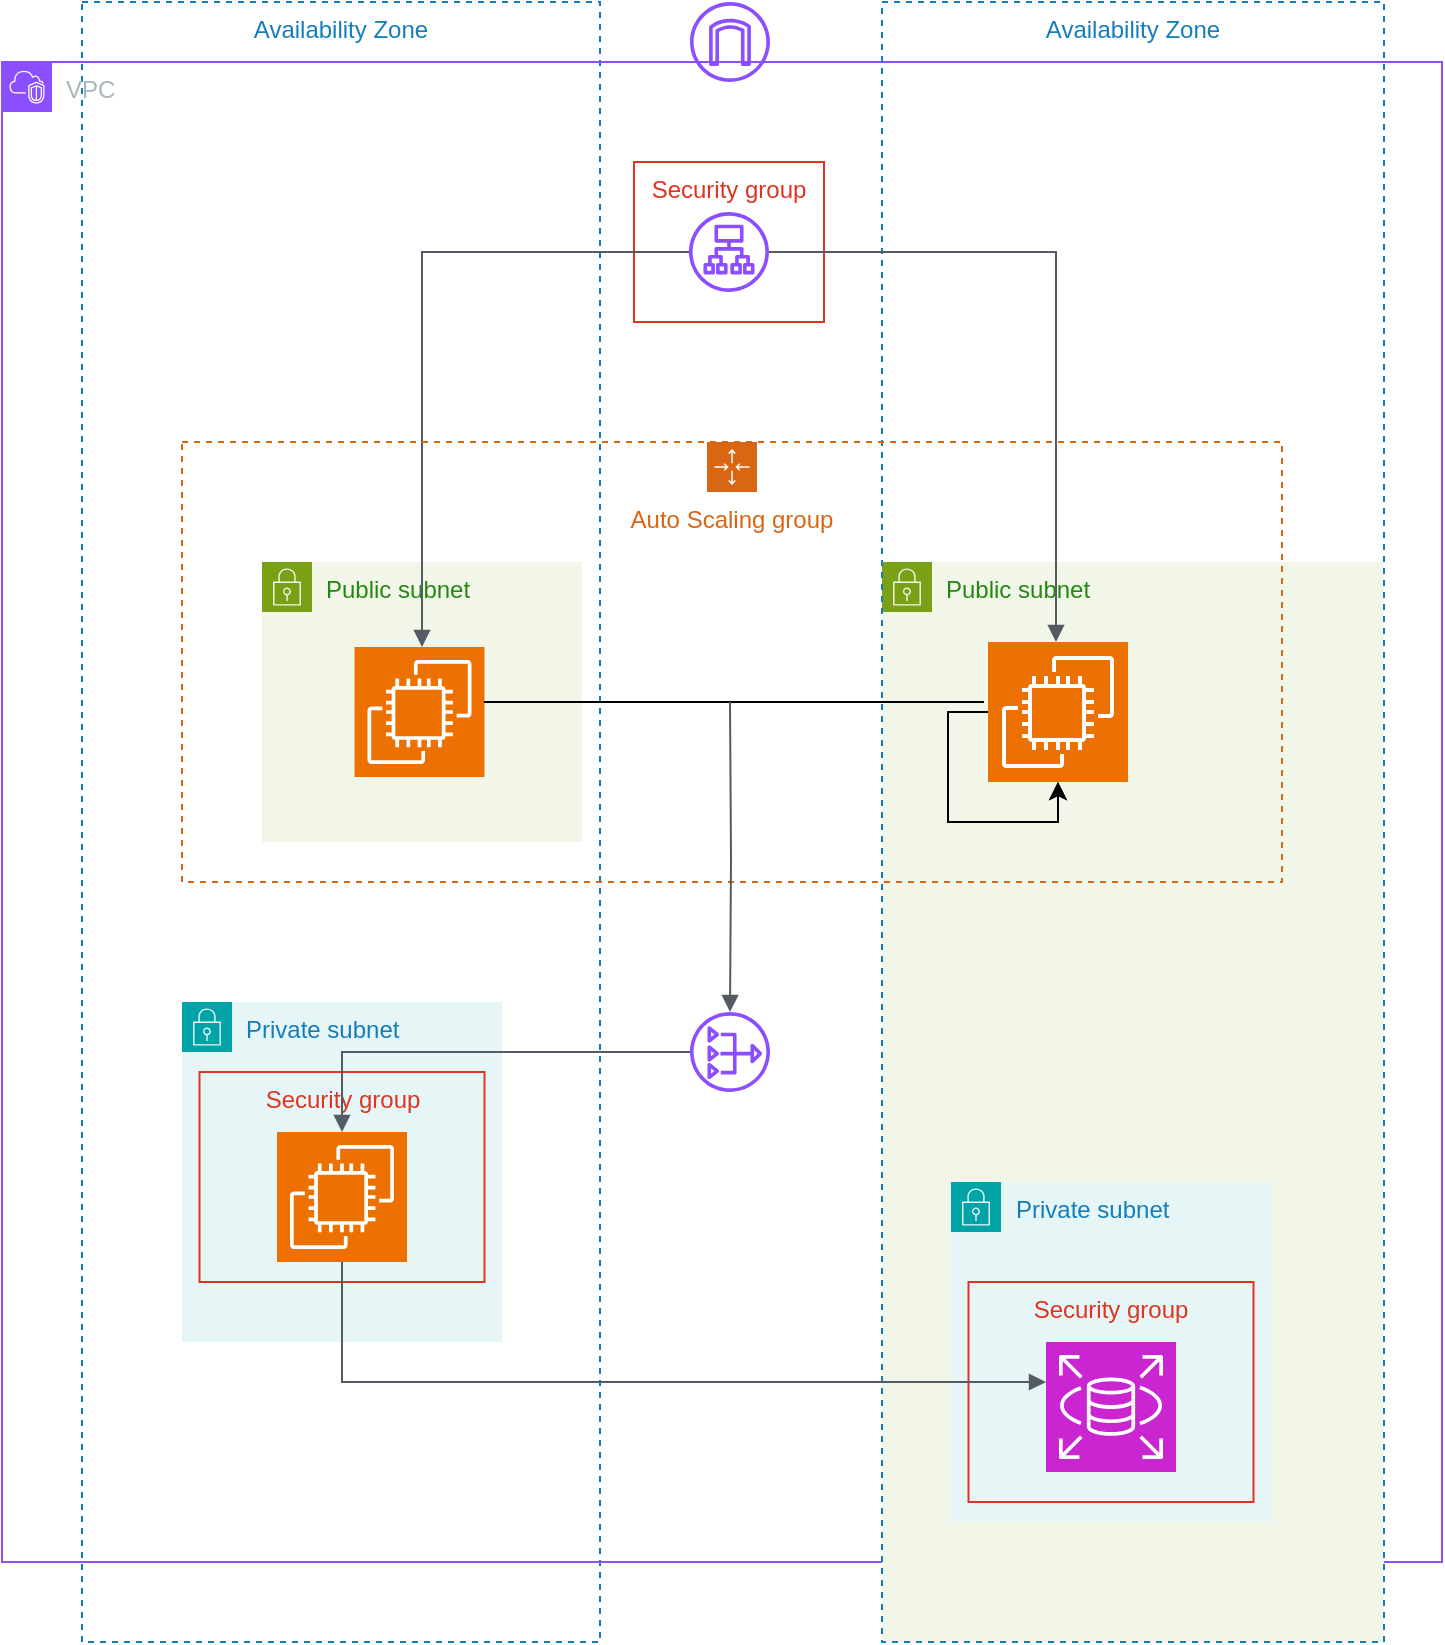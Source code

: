 <mxfile version="27.1.6">
  <diagram name="페이지-1" id="sWINlGlDMffN-wUPXl0F">
    <mxGraphModel dx="1703" dy="1855" grid="1" gridSize="10" guides="1" tooltips="1" connect="1" arrows="1" fold="1" page="1" pageScale="1" pageWidth="827" pageHeight="1169" math="0" shadow="0">
      <root>
        <mxCell id="0" />
        <mxCell id="1" parent="0" />
        <mxCell id="j3VuG2Yy0K6IMK1k3K5E-21" value="Availability Zone" style="fillColor=none;strokeColor=#147EBA;dashed=1;verticalAlign=top;fontStyle=0;fontColor=#147EBA;whiteSpace=wrap;html=1;" parent="1" vertex="1">
          <mxGeometry x="89" y="210" width="259" height="820" as="geometry" />
        </mxCell>
        <mxCell id="j3VuG2Yy0K6IMK1k3K5E-3" value="VPC" style="points=[[0,0],[0.25,0],[0.5,0],[0.75,0],[1,0],[1,0.25],[1,0.5],[1,0.75],[1,1],[0.75,1],[0.5,1],[0.25,1],[0,1],[0,0.75],[0,0.5],[0,0.25]];outlineConnect=0;gradientColor=none;html=1;whiteSpace=wrap;fontSize=12;fontStyle=0;container=1;pointerEvents=0;collapsible=0;recursiveResize=0;shape=mxgraph.aws4.group;grIcon=mxgraph.aws4.group_vpc2;strokeColor=#8C4FFF;fillColor=none;verticalAlign=top;align=left;spacingLeft=30;fontColor=#AAB7B8;dashed=0;" parent="1" vertex="1">
          <mxGeometry x="49" y="240" width="720" height="750" as="geometry" />
        </mxCell>
        <mxCell id="j3VuG2Yy0K6IMK1k3K5E-24" value="" style="sketch=0;outlineConnect=0;fontColor=#232F3E;gradientColor=none;fillColor=#8C4FFF;strokeColor=none;dashed=0;verticalLabelPosition=bottom;verticalAlign=top;align=center;html=1;fontSize=12;fontStyle=0;aspect=fixed;pointerEvents=1;shape=mxgraph.aws4.application_load_balancer;" parent="j3VuG2Yy0K6IMK1k3K5E-3" vertex="1">
          <mxGeometry x="343.5" y="75" width="40" height="40" as="geometry" />
        </mxCell>
        <mxCell id="j3VuG2Yy0K6IMK1k3K5E-36" value="Security group" style="fillColor=none;strokeColor=#DD3522;verticalAlign=top;fontStyle=0;fontColor=#DD3522;whiteSpace=wrap;html=1;" parent="j3VuG2Yy0K6IMK1k3K5E-3" vertex="1">
          <mxGeometry x="316" y="50" width="95" height="80" as="geometry" />
        </mxCell>
        <mxCell id="j3VuG2Yy0K6IMK1k3K5E-13" value="Private subnet" style="points=[[0,0],[0.25,0],[0.5,0],[0.75,0],[1,0],[1,0.25],[1,0.5],[1,0.75],[1,1],[0.75,1],[0.5,1],[0.25,1],[0,1],[0,0.75],[0,0.5],[0,0.25]];outlineConnect=0;gradientColor=none;html=1;whiteSpace=wrap;fontSize=12;fontStyle=0;container=1;pointerEvents=0;collapsible=0;recursiveResize=0;shape=mxgraph.aws4.group;grIcon=mxgraph.aws4.group_security_group;grStroke=0;strokeColor=#00A4A6;fillColor=#E6F6F7;verticalAlign=top;align=left;spacingLeft=30;fontColor=#147EBA;dashed=0;" parent="j3VuG2Yy0K6IMK1k3K5E-3" vertex="1">
          <mxGeometry x="90" y="470" width="160" height="170" as="geometry" />
        </mxCell>
        <mxCell id="j3VuG2Yy0K6IMK1k3K5E-26" value="" style="sketch=0;points=[[0,0,0],[0.25,0,0],[0.5,0,0],[0.75,0,0],[1,0,0],[0,1,0],[0.25,1,0],[0.5,1,0],[0.75,1,0],[1,1,0],[0,0.25,0],[0,0.5,0],[0,0.75,0],[1,0.25,0],[1,0.5,0],[1,0.75,0]];outlineConnect=0;fontColor=#232F3E;fillColor=#ED7100;strokeColor=#ffffff;dashed=0;verticalLabelPosition=bottom;verticalAlign=top;align=center;html=1;fontSize=12;fontStyle=0;aspect=fixed;shape=mxgraph.aws4.resourceIcon;resIcon=mxgraph.aws4.ec2;" parent="j3VuG2Yy0K6IMK1k3K5E-13" vertex="1">
          <mxGeometry x="47.5" y="65" width="65" height="65" as="geometry" />
        </mxCell>
        <mxCell id="j3VuG2Yy0K6IMK1k3K5E-39" value="Security group" style="fillColor=none;strokeColor=#DD3522;verticalAlign=top;fontStyle=0;fontColor=#DD3522;whiteSpace=wrap;html=1;" parent="j3VuG2Yy0K6IMK1k3K5E-13" vertex="1">
          <mxGeometry x="8.75" y="35" width="142.5" height="105" as="geometry" />
        </mxCell>
        <mxCell id="j3VuG2Yy0K6IMK1k3K5E-6" value="Public subnet" style="points=[[0,0],[0.25,0],[0.5,0],[0.75,0],[1,0],[1,0.25],[1,0.5],[1,0.75],[1,1],[0.75,1],[0.5,1],[0.25,1],[0,1],[0,0.75],[0,0.5],[0,0.25]];outlineConnect=0;gradientColor=none;html=1;whiteSpace=wrap;fontSize=12;fontStyle=0;container=1;pointerEvents=0;collapsible=0;recursiveResize=0;shape=mxgraph.aws4.group;grIcon=mxgraph.aws4.group_security_group;grStroke=0;strokeColor=#7AA116;fillColor=#F2F6E8;verticalAlign=top;align=left;spacingLeft=30;fontColor=#248814;dashed=0;" parent="j3VuG2Yy0K6IMK1k3K5E-3" vertex="1">
          <mxGeometry x="130" y="250" width="160" height="140" as="geometry" />
        </mxCell>
        <mxCell id="j3VuG2Yy0K6IMK1k3K5E-28" value="" style="sketch=0;points=[[0,0,0],[0.25,0,0],[0.5,0,0],[0.75,0,0],[1,0,0],[0,1,0],[0.25,1,0],[0.5,1,0],[0.75,1,0],[1,1,0],[0,0.25,0],[0,0.5,0],[0,0.75,0],[1,0.25,0],[1,0.5,0],[1,0.75,0]];outlineConnect=0;fontColor=#232F3E;fillColor=#ED7100;strokeColor=#ffffff;dashed=0;verticalLabelPosition=bottom;verticalAlign=top;align=center;html=1;fontSize=12;fontStyle=0;aspect=fixed;shape=mxgraph.aws4.resourceIcon;resIcon=mxgraph.aws4.ec2;" parent="j3VuG2Yy0K6IMK1k3K5E-6" vertex="1">
          <mxGeometry x="46.25" y="42.5" width="65" height="65" as="geometry" />
        </mxCell>
        <mxCell id="j3VuG2Yy0K6IMK1k3K5E-25" value="" style="edgeStyle=orthogonalEdgeStyle;html=1;endArrow=none;elbow=vertical;startArrow=block;startFill=1;strokeColor=#545B64;rounded=0;" parent="j3VuG2Yy0K6IMK1k3K5E-3" source="j3VuG2Yy0K6IMK1k3K5E-28" target="j3VuG2Yy0K6IMK1k3K5E-24" edge="1">
          <mxGeometry width="100" relative="1" as="geometry">
            <mxPoint x="110" y="170.06" as="sourcePoint" />
            <mxPoint x="210" y="120.06" as="targetPoint" />
            <Array as="points">
              <mxPoint x="210" y="95" />
            </Array>
          </mxGeometry>
        </mxCell>
        <mxCell id="j3VuG2Yy0K6IMK1k3K5E-45" value="" style="sketch=0;outlineConnect=0;fontColor=#232F3E;gradientColor=none;fillColor=#8C4FFF;strokeColor=none;dashed=0;verticalLabelPosition=bottom;verticalAlign=top;align=center;html=1;fontSize=12;fontStyle=0;aspect=fixed;pointerEvents=1;shape=mxgraph.aws4.nat_gateway;" parent="j3VuG2Yy0K6IMK1k3K5E-3" vertex="1">
          <mxGeometry x="344" y="475" width="40" height="40" as="geometry" />
        </mxCell>
        <mxCell id="j3VuG2Yy0K6IMK1k3K5E-48" value="" style="edgeStyle=orthogonalEdgeStyle;html=1;endArrow=block;elbow=vertical;startArrow=none;endFill=1;strokeColor=#545B64;rounded=0;" parent="j3VuG2Yy0K6IMK1k3K5E-3" source="j3VuG2Yy0K6IMK1k3K5E-45" target="j3VuG2Yy0K6IMK1k3K5E-26" edge="1">
          <mxGeometry width="100" relative="1" as="geometry">
            <mxPoint x="330" y="430" as="sourcePoint" />
            <mxPoint x="430" y="430" as="targetPoint" />
            <Array as="points">
              <mxPoint x="170" y="495" />
            </Array>
          </mxGeometry>
        </mxCell>
        <mxCell id="j3VuG2Yy0K6IMK1k3K5E-7" value="Public subnet" style="points=[[0,0],[0.25,0],[0.5,0],[0.75,0],[1,0],[1,0.25],[1,0.5],[1,0.75],[1,1],[0.75,1],[0.5,1],[0.25,1],[0,1],[0,0.75],[0,0.5],[0,0.25]];outlineConnect=0;gradientColor=none;html=1;whiteSpace=wrap;fontSize=12;fontStyle=0;container=1;pointerEvents=0;collapsible=0;recursiveResize=0;shape=mxgraph.aws4.group;grIcon=mxgraph.aws4.group_security_group;grStroke=0;strokeColor=#7AA116;fillColor=#F2F6E8;verticalAlign=top;align=left;spacingLeft=30;fontColor=#248814;dashed=0;" parent="1" vertex="1">
          <mxGeometry x="489" y="490" width="251" height="540" as="geometry" />
        </mxCell>
        <mxCell id="j3VuG2Yy0K6IMK1k3K5E-27" value="" style="sketch=0;points=[[0,0,0],[0.25,0,0],[0.5,0,0],[0.75,0,0],[1,0,0],[0,1,0],[0.25,1,0],[0.5,1,0],[0.75,1,0],[1,1,0],[0,0.25,0],[0,0.5,0],[0,0.75,0],[1,0.25,0],[1,0.5,0],[1,0.75,0]];outlineConnect=0;fontColor=#232F3E;fillColor=#ED7100;strokeColor=#ffffff;dashed=0;verticalLabelPosition=bottom;verticalAlign=top;align=center;html=1;fontSize=12;fontStyle=0;aspect=fixed;shape=mxgraph.aws4.resourceIcon;resIcon=mxgraph.aws4.ec2;" parent="j3VuG2Yy0K6IMK1k3K5E-7" vertex="1">
          <mxGeometry x="53" y="40" width="70" height="70" as="geometry" />
        </mxCell>
        <mxCell id="Fg4t-CbjVhH4zC_R5TBU-3" style="edgeStyle=orthogonalEdgeStyle;rounded=0;orthogonalLoop=1;jettySize=auto;html=1;exitX=0;exitY=0.5;exitDx=0;exitDy=0;exitPerimeter=0;" edge="1" parent="j3VuG2Yy0K6IMK1k3K5E-7" source="j3VuG2Yy0K6IMK1k3K5E-27" target="j3VuG2Yy0K6IMK1k3K5E-27">
          <mxGeometry relative="1" as="geometry" />
        </mxCell>
        <mxCell id="Fg4t-CbjVhH4zC_R5TBU-4" style="edgeStyle=orthogonalEdgeStyle;rounded=0;orthogonalLoop=1;jettySize=auto;html=1;exitX=0;exitY=0.5;exitDx=0;exitDy=0;exitPerimeter=0;" edge="1" parent="j3VuG2Yy0K6IMK1k3K5E-7" source="j3VuG2Yy0K6IMK1k3K5E-27" target="j3VuG2Yy0K6IMK1k3K5E-27">
          <mxGeometry relative="1" as="geometry" />
        </mxCell>
        <mxCell id="j3VuG2Yy0K6IMK1k3K5E-22" value="Availability Zone" style="fillColor=none;strokeColor=#147EBA;dashed=1;verticalAlign=top;fontStyle=0;fontColor=#147EBA;whiteSpace=wrap;html=1;" parent="j3VuG2Yy0K6IMK1k3K5E-7" vertex="1">
          <mxGeometry y="-280" width="251" height="820" as="geometry" />
        </mxCell>
        <mxCell id="j3VuG2Yy0K6IMK1k3K5E-20" value="Private subnet" style="points=[[0,0],[0.25,0],[0.5,0],[0.75,0],[1,0],[1,0.25],[1,0.5],[1,0.75],[1,1],[0.75,1],[0.5,1],[0.25,1],[0,1],[0,0.75],[0,0.5],[0,0.25]];outlineConnect=0;gradientColor=none;html=1;whiteSpace=wrap;fontSize=12;fontStyle=0;container=1;pointerEvents=0;collapsible=0;recursiveResize=0;shape=mxgraph.aws4.group;grIcon=mxgraph.aws4.group_security_group;grStroke=0;strokeColor=#00A4A6;fillColor=#E6F6F7;verticalAlign=top;align=left;spacingLeft=30;fontColor=#147EBA;dashed=0;" parent="1" vertex="1">
          <mxGeometry x="523.5" y="800" width="160" height="170" as="geometry" />
        </mxCell>
        <mxCell id="j3VuG2Yy0K6IMK1k3K5E-31" value="" style="sketch=0;points=[[0,0,0],[0.25,0,0],[0.5,0,0],[0.75,0,0],[1,0,0],[0,1,0],[0.25,1,0],[0.5,1,0],[0.75,1,0],[1,1,0],[0,0.25,0],[0,0.5,0],[0,0.75,0],[1,0.25,0],[1,0.5,0],[1,0.75,0]];outlineConnect=0;fontColor=#232F3E;fillColor=#C925D1;strokeColor=#ffffff;dashed=0;verticalLabelPosition=bottom;verticalAlign=top;align=center;html=1;fontSize=12;fontStyle=0;aspect=fixed;shape=mxgraph.aws4.resourceIcon;resIcon=mxgraph.aws4.rds;" parent="j3VuG2Yy0K6IMK1k3K5E-20" vertex="1">
          <mxGeometry x="47.5" y="80" width="65" height="65" as="geometry" />
        </mxCell>
        <mxCell id="j3VuG2Yy0K6IMK1k3K5E-40" value="Security group" style="fillColor=none;strokeColor=#DD3522;verticalAlign=top;fontStyle=0;fontColor=#DD3522;whiteSpace=wrap;html=1;" parent="j3VuG2Yy0K6IMK1k3K5E-20" vertex="1">
          <mxGeometry x="8.75" y="50" width="142.5" height="110" as="geometry" />
        </mxCell>
        <mxCell id="j3VuG2Yy0K6IMK1k3K5E-30" value="" style="edgeStyle=orthogonalEdgeStyle;html=1;endArrow=none;elbow=vertical;startArrow=block;startFill=1;strokeColor=#545B64;rounded=0;" parent="1" source="j3VuG2Yy0K6IMK1k3K5E-27" target="j3VuG2Yy0K6IMK1k3K5E-24" edge="1">
          <mxGeometry width="100" relative="1" as="geometry">
            <mxPoint x="408" y="540" as="sourcePoint" />
            <mxPoint x="547" y="500" as="targetPoint" />
            <Array as="points">
              <mxPoint x="576" y="335" />
            </Array>
          </mxGeometry>
        </mxCell>
        <object label="" InternetGateway="internetgateway" id="j3VuG2Yy0K6IMK1k3K5E-23">
          <mxCell style="sketch=0;outlineConnect=0;fontColor=#232F3E;gradientColor=none;fillColor=#8C4FFF;strokeColor=none;dashed=0;verticalLabelPosition=bottom;verticalAlign=top;align=center;html=1;fontSize=12;fontStyle=0;aspect=fixed;pointerEvents=1;shape=mxgraph.aws4.internet_gateway;" parent="1" vertex="1">
            <mxGeometry x="393" y="210" width="40" height="40" as="geometry" />
          </mxCell>
        </object>
        <mxCell id="j3VuG2Yy0K6IMK1k3K5E-35" value="" style="endArrow=none;html=1;rounded=0;exitX=0.996;exitY=0.423;exitDx=0;exitDy=0;exitPerimeter=0;" parent="1" source="j3VuG2Yy0K6IMK1k3K5E-28" edge="1">
          <mxGeometry width="50" height="50" relative="1" as="geometry">
            <mxPoint x="383" y="465" as="sourcePoint" />
            <mxPoint x="540" y="560" as="targetPoint" />
            <Array as="points">
              <mxPoint x="380" y="560" />
              <mxPoint x="440" y="560" />
            </Array>
          </mxGeometry>
        </mxCell>
        <mxCell id="j3VuG2Yy0K6IMK1k3K5E-41" value="" style="edgeStyle=orthogonalEdgeStyle;html=1;endArrow=block;elbow=vertical;startArrow=none;endFill=1;strokeColor=#545B64;rounded=0;" parent="1" source="j3VuG2Yy0K6IMK1k3K5E-26" target="j3VuG2Yy0K6IMK1k3K5E-31" edge="1">
          <mxGeometry width="100" relative="1" as="geometry">
            <mxPoint x="379" y="690" as="sourcePoint" />
            <mxPoint x="479" y="690" as="targetPoint" />
            <Array as="points">
              <mxPoint x="219" y="900" />
            </Array>
          </mxGeometry>
        </mxCell>
        <mxCell id="j3VuG2Yy0K6IMK1k3K5E-43" value="Auto Scaling group" style="points=[[0,0],[0.25,0],[0.5,0],[0.75,0],[1,0],[1,0.25],[1,0.5],[1,0.75],[1,1],[0.75,1],[0.5,1],[0.25,1],[0,1],[0,0.75],[0,0.5],[0,0.25]];outlineConnect=0;gradientColor=none;html=1;whiteSpace=wrap;fontSize=12;fontStyle=0;container=1;pointerEvents=0;collapsible=0;recursiveResize=0;shape=mxgraph.aws4.groupCenter;grIcon=mxgraph.aws4.group_auto_scaling_group;grStroke=1;strokeColor=#D86613;fillColor=none;verticalAlign=top;align=center;fontColor=#D86613;dashed=1;spacingTop=25;" parent="1" vertex="1">
          <mxGeometry x="139" y="430" width="550" height="220" as="geometry" />
        </mxCell>
        <mxCell id="j3VuG2Yy0K6IMK1k3K5E-46" value="" style="edgeStyle=orthogonalEdgeStyle;html=1;endArrow=block;elbow=vertical;startArrow=none;endFill=1;strokeColor=#545B64;rounded=0;" parent="1" target="j3VuG2Yy0K6IMK1k3K5E-45" edge="1">
          <mxGeometry width="100" relative="1" as="geometry">
            <mxPoint x="413" y="560" as="sourcePoint" />
            <mxPoint x="413" y="710" as="targetPoint" />
            <Array as="points" />
          </mxGeometry>
        </mxCell>
      </root>
    </mxGraphModel>
  </diagram>
</mxfile>
